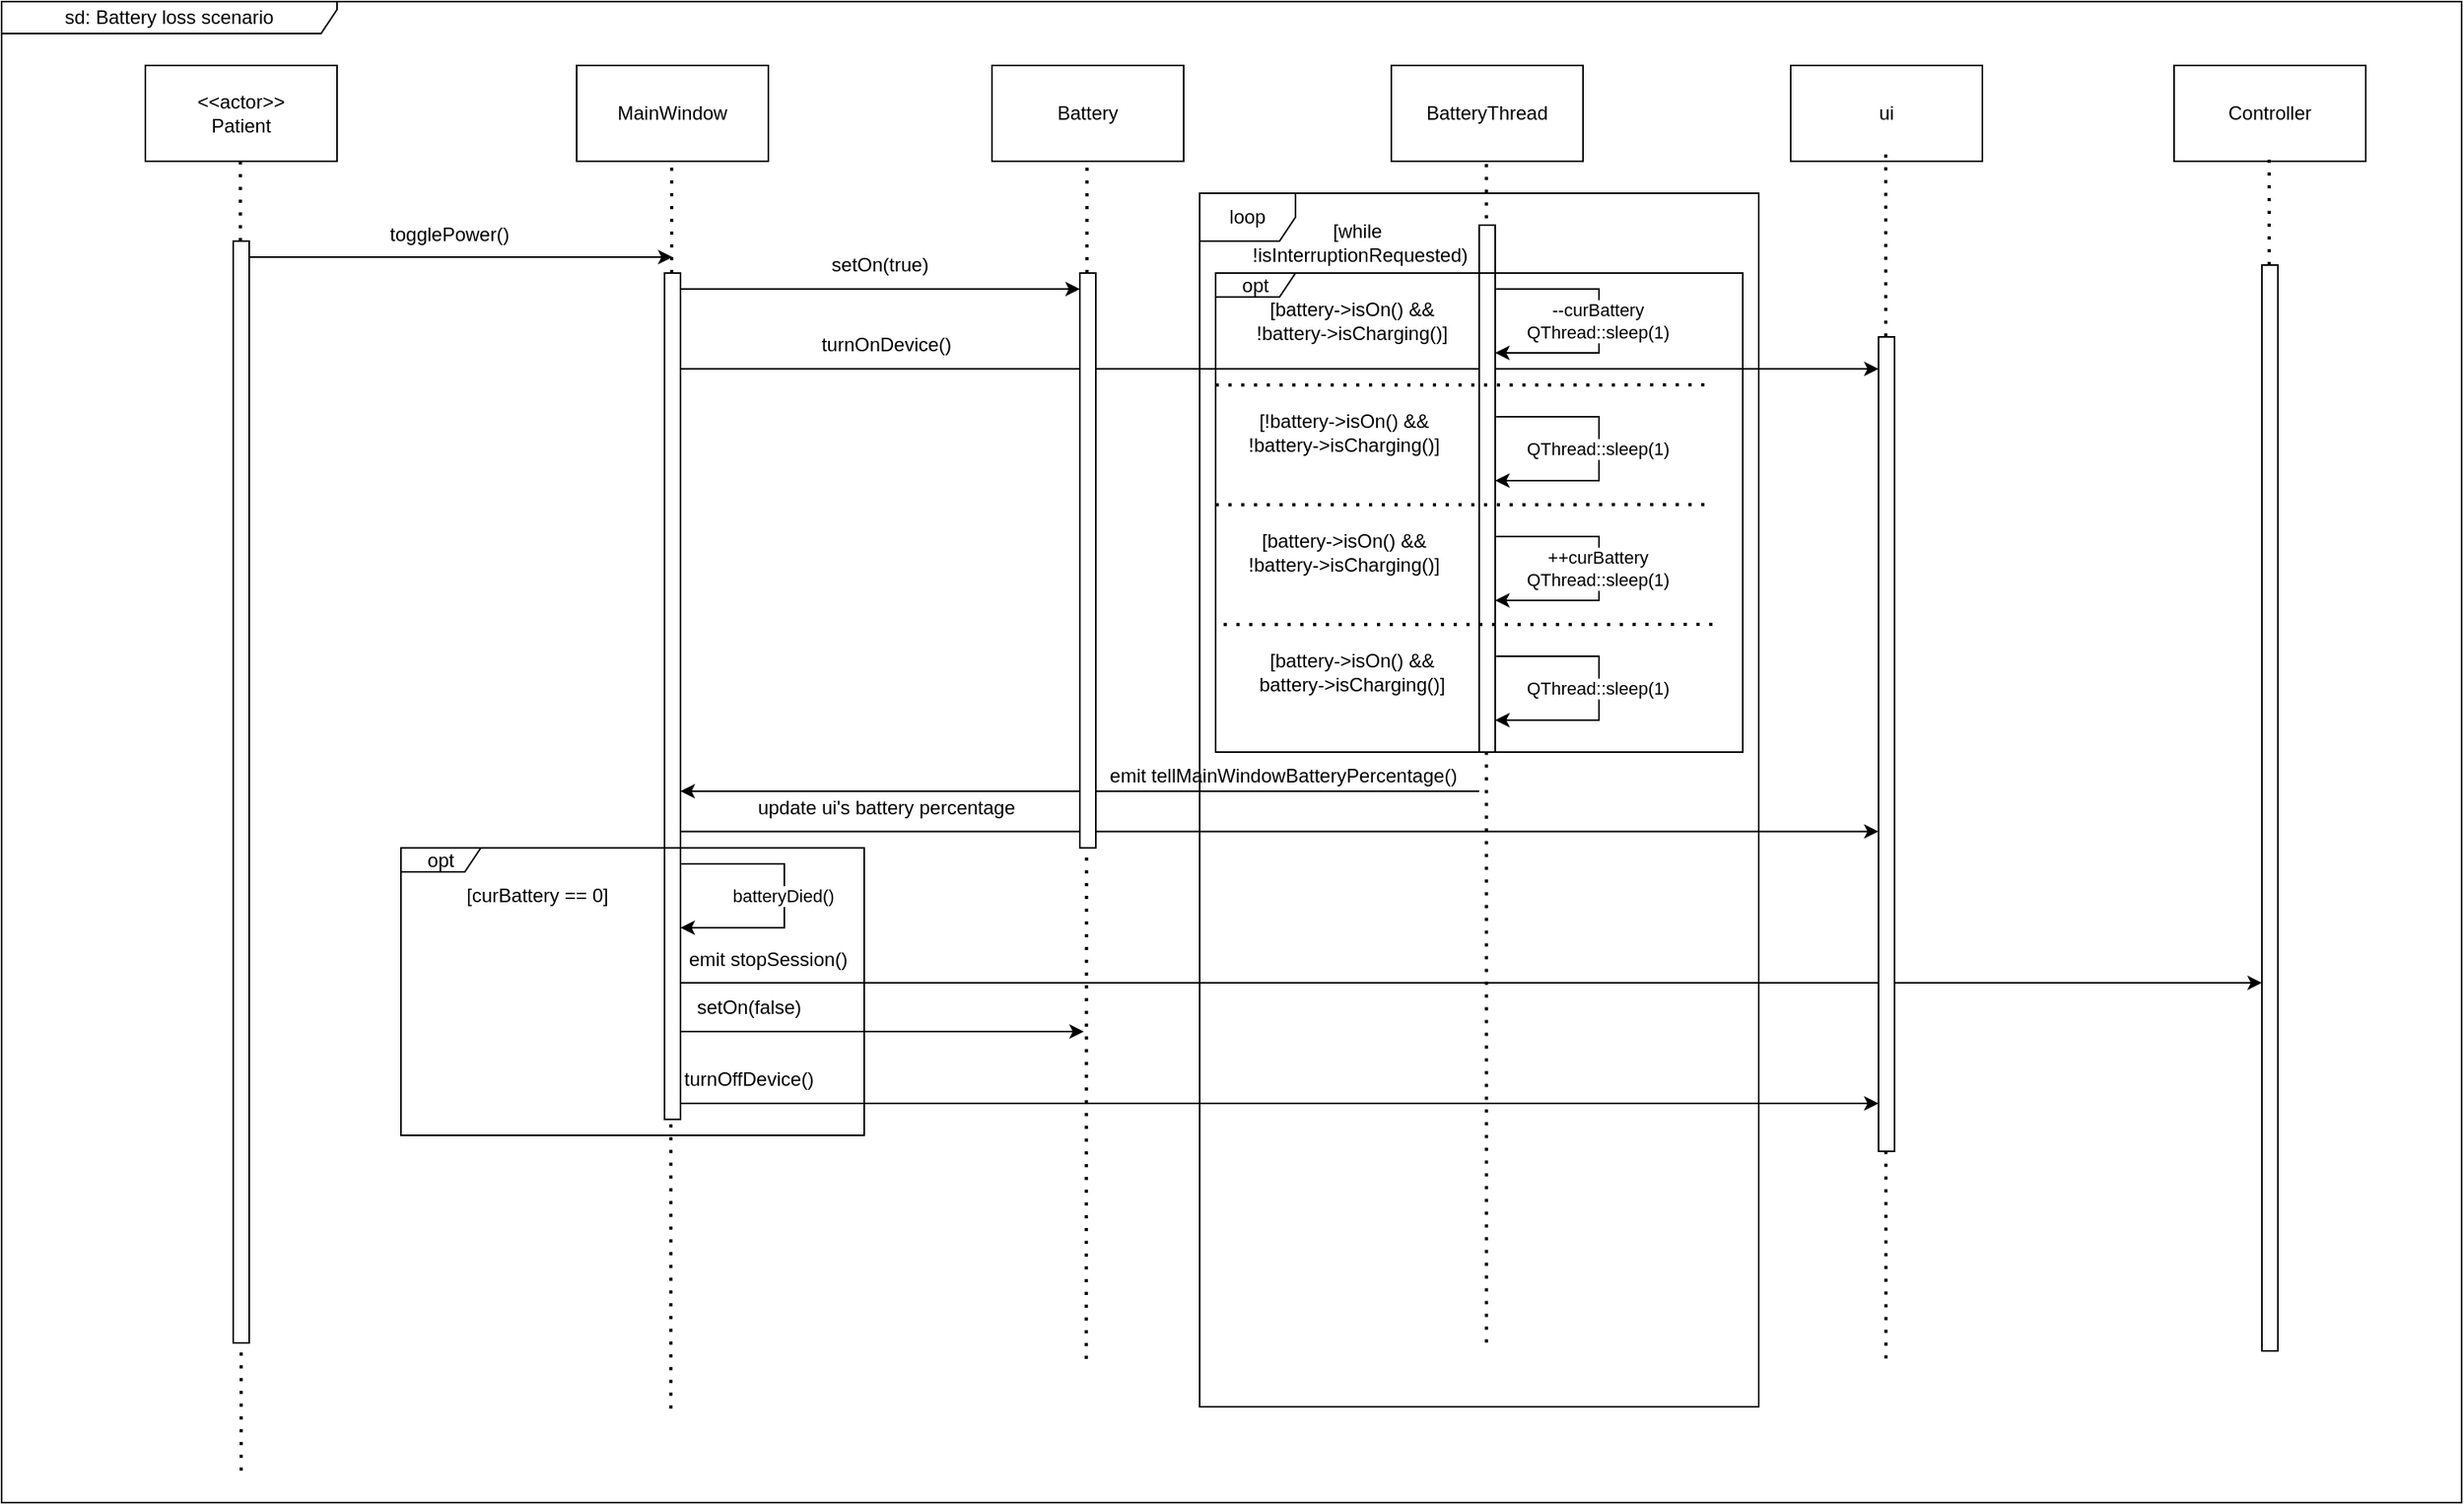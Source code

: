 <mxfile version="24.2.7" type="google">
  <diagram name="Page-1" id="Pp3dp0hjiWzJC5blz81p">
    <mxGraphModel grid="1" page="1" gridSize="10" guides="1" tooltips="1" connect="1" arrows="1" fold="1" pageScale="1" pageWidth="850" pageHeight="1100" math="0" shadow="0">
      <root>
        <mxCell id="0" />
        <mxCell id="1" parent="0" />
        <mxCell id="nUHMGRSw3D9uNfaupCia-26" value="" style="endArrow=none;html=1;rounded=0;endFill=0;startArrow=classic;startFill=1;" edge="1" parent="1" source="G-Ohc2frjf_JzHUirguH-4">
          <mxGeometry width="50" height="50" relative="1" as="geometry">
            <mxPoint x="470" y="574.47" as="sourcePoint" />
            <mxPoint x="725.0" y="574.47" as="targetPoint" />
          </mxGeometry>
        </mxCell>
        <mxCell id="nUHMGRSw3D9uNfaupCia-30" value="" style="endArrow=classic;html=1;rounded=0;endFill=1;" edge="1" parent="1" target="nUHMGRSw3D9uNfaupCia-33">
          <mxGeometry width="50" height="50" relative="1" as="geometry">
            <mxPoint x="223.89" y="599.69" as="sourcePoint" />
            <mxPoint x="970" y="599" as="targetPoint" />
          </mxGeometry>
        </mxCell>
        <mxCell id="nUHMGRSw3D9uNfaupCia-45" value="" style="endArrow=classic;html=1;rounded=0;endFill=1;" edge="1" parent="1" target="nUHMGRSw3D9uNfaupCia-42">
          <mxGeometry width="50" height="50" relative="1" as="geometry">
            <mxPoint x="222.5" y="694.47" as="sourcePoint" />
            <mxPoint x="477.5" y="694.47" as="targetPoint" />
          </mxGeometry>
        </mxCell>
        <mxCell id="nUHMGRSw3D9uNfaupCia-47" value="" style="endArrow=classic;html=1;rounded=0;endFill=1;" edge="1" parent="1">
          <mxGeometry width="50" height="50" relative="1" as="geometry">
            <mxPoint x="222.5" y="725" as="sourcePoint" />
            <mxPoint x="477.5" y="725" as="targetPoint" />
          </mxGeometry>
        </mxCell>
        <mxCell id="nUHMGRSw3D9uNfaupCia-49" value="" style="endArrow=classic;html=1;rounded=0;endFill=1;" edge="1" parent="1" target="nUHMGRSw3D9uNfaupCia-33">
          <mxGeometry width="50" height="50" relative="1" as="geometry">
            <mxPoint x="222.5" y="770" as="sourcePoint" />
            <mxPoint x="477.5" y="770" as="targetPoint" />
          </mxGeometry>
        </mxCell>
        <mxCell id="nUHMGRSw3D9uNfaupCia-51" value="" style="endArrow=classic;html=1;rounded=0;endFill=1;" edge="1" parent="1">
          <mxGeometry width="50" height="50" relative="1" as="geometry">
            <mxPoint x="222.5" y="310" as="sourcePoint" />
            <mxPoint x="975" y="310" as="targetPoint" />
          </mxGeometry>
        </mxCell>
        <mxCell id="dImlAvc4LoorAGt99MSI-1" value="MainWindow" style="rounded=0;whiteSpace=wrap;html=1;" vertex="1" parent="1">
          <mxGeometry x="160" y="120" width="120" height="60" as="geometry" />
        </mxCell>
        <mxCell id="dImlAvc4LoorAGt99MSI-2" value="ui" style="rounded=0;whiteSpace=wrap;html=1;" vertex="1" parent="1">
          <mxGeometry x="920" y="120" width="120" height="60" as="geometry" />
        </mxCell>
        <mxCell id="dImlAvc4LoorAGt99MSI-3" value="Battery" style="rounded=0;whiteSpace=wrap;html=1;" vertex="1" parent="1">
          <mxGeometry x="420" y="120" width="120" height="60" as="geometry" />
        </mxCell>
        <mxCell id="dImlAvc4LoorAGt99MSI-4" value="" style="endArrow=none;dashed=1;html=1;dashPattern=1 3;strokeWidth=2;rounded=0;" edge="1" parent="1" source="G-Ohc2frjf_JzHUirguH-4">
          <mxGeometry width="50" height="50" relative="1" as="geometry">
            <mxPoint x="219" y="961.176" as="sourcePoint" />
            <mxPoint x="219.5" y="180" as="targetPoint" />
          </mxGeometry>
        </mxCell>
        <mxCell id="dImlAvc4LoorAGt99MSI-5" value="" style="endArrow=none;dashed=1;html=1;dashPattern=1 3;strokeWidth=2;rounded=0;" edge="1" parent="1">
          <mxGeometry width="50" height="50" relative="1" as="geometry">
            <mxPoint x="479" y="930" as="sourcePoint" />
            <mxPoint x="479.5" y="180" as="targetPoint" />
          </mxGeometry>
        </mxCell>
        <mxCell id="dImlAvc4LoorAGt99MSI-7" value="&amp;lt;&amp;lt;actor&amp;gt;&amp;gt;&lt;div&gt;Patient&lt;/div&gt;" style="rounded=0;whiteSpace=wrap;html=1;" vertex="1" parent="1">
          <mxGeometry x="-110" y="120" width="120" height="60" as="geometry" />
        </mxCell>
        <mxCell id="dImlAvc4LoorAGt99MSI-8" value="" style="endArrow=none;dashed=1;html=1;dashPattern=1 3;strokeWidth=2;rounded=0;" edge="1" parent="1" source="dImlAvc4LoorAGt99MSI-49">
          <mxGeometry width="50" height="50" relative="1" as="geometry">
            <mxPoint x="-50" y="980" as="sourcePoint" />
            <mxPoint x="-50.5" y="180" as="targetPoint" />
          </mxGeometry>
        </mxCell>
        <mxCell id="dImlAvc4LoorAGt99MSI-9" value="" style="endArrow=classic;html=1;rounded=0;endFill=1;" edge="1" parent="1">
          <mxGeometry width="50" height="50" relative="1" as="geometry">
            <mxPoint x="-50" y="240" as="sourcePoint" />
            <mxPoint x="220" y="240" as="targetPoint" />
          </mxGeometry>
        </mxCell>
        <mxCell id="dImlAvc4LoorAGt99MSI-10" value="togglePower()" style="text;html=1;align=center;verticalAlign=middle;whiteSpace=wrap;rounded=0;" vertex="1" parent="1">
          <mxGeometry x="-17.5" y="211" width="195" height="30" as="geometry" />
        </mxCell>
        <mxCell id="dImlAvc4LoorAGt99MSI-11" value="setOn(true)" style="text;html=1;align=center;verticalAlign=middle;whiteSpace=wrap;rounded=0;" vertex="1" parent="1">
          <mxGeometry x="260" y="230" width="180" height="30" as="geometry" />
        </mxCell>
        <mxCell id="dImlAvc4LoorAGt99MSI-12" value="" style="endArrow=classic;html=1;rounded=0;endFill=1;" edge="1" parent="1">
          <mxGeometry width="50" height="50" relative="1" as="geometry">
            <mxPoint x="220" y="260" as="sourcePoint" />
            <mxPoint x="475.0" y="260" as="targetPoint" />
          </mxGeometry>
        </mxCell>
        <mxCell id="dImlAvc4LoorAGt99MSI-14" value="BatteryThread" style="rounded=0;whiteSpace=wrap;html=1;" vertex="1" parent="1">
          <mxGeometry x="670" y="120" width="120" height="60" as="geometry" />
        </mxCell>
        <mxCell id="dImlAvc4LoorAGt99MSI-15" value="" style="endArrow=none;dashed=1;html=1;dashPattern=1 3;strokeWidth=2;rounded=0;exitX=0.513;exitY=0.947;exitDx=0;exitDy=0;exitPerimeter=0;" edge="1" parent="1" source="nUHMGRSw3D9uNfaupCia-2">
          <mxGeometry width="50" height="50" relative="1" as="geometry">
            <mxPoint x="720" y="1000" as="sourcePoint" />
            <mxPoint x="729.5" y="180" as="targetPoint" />
          </mxGeometry>
        </mxCell>
        <mxCell id="dImlAvc4LoorAGt99MSI-48" value="" style="endArrow=none;dashed=1;html=1;dashPattern=1 3;strokeWidth=2;rounded=0;" edge="1" parent="1" target="dImlAvc4LoorAGt99MSI-49">
          <mxGeometry width="50" height="50" relative="1" as="geometry">
            <mxPoint x="-50" y="1000" as="sourcePoint" />
            <mxPoint x="-50.5" y="180" as="targetPoint" />
          </mxGeometry>
        </mxCell>
        <mxCell id="dImlAvc4LoorAGt99MSI-49" value="" style="html=1;points=[[0,0,0,0,5],[0,1,0,0,-5],[1,0,0,0,5],[1,1,0,0,-5]];perimeter=orthogonalPerimeter;outlineConnect=0;targetShapes=umlLifeline;portConstraint=eastwest;newEdgeStyle={&quot;curved&quot;:0,&quot;rounded&quot;:0};" vertex="1" parent="1">
          <mxGeometry x="-55" y="230" width="10" height="690" as="geometry" />
        </mxCell>
        <mxCell id="G-Ohc2frjf_JzHUirguH-5" value="" style="endArrow=none;dashed=1;html=1;dashPattern=1 3;strokeWidth=2;rounded=0;" edge="1" parent="1" target="G-Ohc2frjf_JzHUirguH-4">
          <mxGeometry width="50" height="50" relative="1" as="geometry">
            <mxPoint x="219" y="961.176" as="sourcePoint" />
            <mxPoint x="219.5" y="180" as="targetPoint" />
          </mxGeometry>
        </mxCell>
        <mxCell id="G-Ohc2frjf_JzHUirguH-4" value="" style="html=1;points=[[0,0,0,0,5],[0,1,0,0,-5],[1,0,0,0,5],[1,1,0,0,-5]];perimeter=orthogonalPerimeter;outlineConnect=0;targetShapes=umlLifeline;portConstraint=eastwest;newEdgeStyle={&quot;curved&quot;:0,&quot;rounded&quot;:0};" vertex="1" parent="1">
          <mxGeometry x="215" y="250" width="10" height="530" as="geometry" />
        </mxCell>
        <mxCell id="G-Ohc2frjf_JzHUirguH-6" value="" style="html=1;points=[[0,0,0,0,5],[0,1,0,0,-5],[1,0,0,0,5],[1,1,0,0,-5]];perimeter=orthogonalPerimeter;outlineConnect=0;targetShapes=umlLifeline;portConstraint=eastwest;newEdgeStyle={&quot;curved&quot;:0,&quot;rounded&quot;:0};" vertex="1" parent="1">
          <mxGeometry x="725" y="220" width="10" height="330" as="geometry" />
        </mxCell>
        <mxCell id="G-Ohc2frjf_JzHUirguH-8" value="" style="html=1;points=[[0,0,0,0,5],[0,1,0,0,-5],[1,0,0,0,5],[1,1,0,0,-5]];perimeter=orthogonalPerimeter;outlineConnect=0;targetShapes=umlLifeline;portConstraint=eastwest;newEdgeStyle={&quot;curved&quot;:0,&quot;rounded&quot;:0};" vertex="1" parent="1">
          <mxGeometry x="475" y="250" width="10" height="360" as="geometry" />
        </mxCell>
        <mxCell id="nUHMGRSw3D9uNfaupCia-1" value="sd: Battery loss scenario" style="shape=umlFrame;whiteSpace=wrap;html=1;pointerEvents=0;width=210;height=20;" vertex="1" parent="1">
          <mxGeometry x="-200" y="80" width="1540" height="940" as="geometry" />
        </mxCell>
        <mxCell id="nUHMGRSw3D9uNfaupCia-2" value="loop" style="shape=umlFrame;whiteSpace=wrap;html=1;pointerEvents=0;" vertex="1" parent="1">
          <mxGeometry x="550" y="200" width="350" height="760" as="geometry" />
        </mxCell>
        <mxCell id="nUHMGRSw3D9uNfaupCia-3" value="[while&amp;nbsp;&lt;div&gt;!isInterruptionRequested)&lt;/div&gt;" style="text;html=1;align=center;verticalAlign=middle;resizable=0;points=[];autosize=1;strokeColor=none;fillColor=none;" vertex="1" parent="1">
          <mxGeometry x="570" y="211" width="160" height="40" as="geometry" />
        </mxCell>
        <mxCell id="nUHMGRSw3D9uNfaupCia-4" value="" style="endArrow=classic;html=1;rounded=0;edgeStyle=orthogonalEdgeStyle;exitX=1.062;exitY=0.507;exitDx=0;exitDy=0;exitPerimeter=0;" edge="1" parent="1">
          <mxGeometry width="50" height="50" relative="1" as="geometry">
            <mxPoint x="735.62" y="260.0" as="sourcePoint" />
            <mxPoint x="735" y="300" as="targetPoint" />
            <Array as="points">
              <mxPoint x="800" y="260" />
              <mxPoint x="800" y="300" />
              <mxPoint x="735" y="300" />
            </Array>
          </mxGeometry>
        </mxCell>
        <mxCell id="nUHMGRSw3D9uNfaupCia-5" value="--curBattery&lt;div&gt;QThread::sleep(1)&lt;/div&gt;" style="edgeLabel;html=1;align=center;verticalAlign=middle;resizable=0;points=[];" connectable="0" vertex="1" parent="nUHMGRSw3D9uNfaupCia-4">
          <mxGeometry x="-0.191" y="-1" relative="1" as="geometry">
            <mxPoint y="16" as="offset" />
          </mxGeometry>
        </mxCell>
        <mxCell id="nUHMGRSw3D9uNfaupCia-7" value="opt" style="shape=umlFrame;whiteSpace=wrap;html=1;pointerEvents=0;width=50;height=15;" vertex="1" parent="1">
          <mxGeometry x="560" y="250" width="330" height="300" as="geometry" />
        </mxCell>
        <mxCell id="nUHMGRSw3D9uNfaupCia-8" value="" style="endArrow=none;dashed=1;html=1;dashPattern=1 3;strokeWidth=2;rounded=0;exitX=0.349;exitY=0.005;exitDx=0;exitDy=0;exitPerimeter=0;" edge="1" parent="1">
          <mxGeometry width="50" height="50" relative="1" as="geometry">
            <mxPoint x="560" y="320.16" as="sourcePoint" />
            <mxPoint x="870" y="320" as="targetPoint" />
            <Array as="points">
              <mxPoint x="733" y="320.16" />
            </Array>
          </mxGeometry>
        </mxCell>
        <mxCell id="nUHMGRSw3D9uNfaupCia-12" value="[battery-&amp;gt;isOn() &amp;amp;&amp;amp;&lt;div&gt;!battery-&amp;gt;isCharging()]&lt;/div&gt;" style="text;html=1;align=center;verticalAlign=middle;resizable=0;points=[];autosize=1;strokeColor=none;fillColor=none;" vertex="1" parent="1">
          <mxGeometry x="575" y="260" width="140" height="40" as="geometry" />
        </mxCell>
        <mxCell id="nUHMGRSw3D9uNfaupCia-13" value="[!battery-&amp;gt;isOn() &amp;amp;&amp;amp;&lt;div&gt;!battery-&amp;gt;isCharging()]&lt;/div&gt;" style="text;html=1;align=center;verticalAlign=middle;resizable=0;points=[];autosize=1;strokeColor=none;fillColor=none;" vertex="1" parent="1">
          <mxGeometry x="570" y="330" width="140" height="40" as="geometry" />
        </mxCell>
        <mxCell id="nUHMGRSw3D9uNfaupCia-14" value="" style="endArrow=classic;html=1;rounded=0;edgeStyle=orthogonalEdgeStyle;exitX=1.062;exitY=0.507;exitDx=0;exitDy=0;exitPerimeter=0;" edge="1" parent="1">
          <mxGeometry width="50" height="50" relative="1" as="geometry">
            <mxPoint x="735.62" y="340.0" as="sourcePoint" />
            <mxPoint x="735" y="380" as="targetPoint" />
            <Array as="points">
              <mxPoint x="800" y="340" />
              <mxPoint x="800" y="380" />
              <mxPoint x="735" y="380" />
            </Array>
          </mxGeometry>
        </mxCell>
        <mxCell id="nUHMGRSw3D9uNfaupCia-15" value="&lt;div&gt;QThread::sleep(1)&lt;/div&gt;" style="edgeLabel;html=1;align=center;verticalAlign=middle;resizable=0;points=[];" connectable="0" vertex="1" parent="nUHMGRSw3D9uNfaupCia-14">
          <mxGeometry x="-0.191" y="-1" relative="1" as="geometry">
            <mxPoint y="16" as="offset" />
          </mxGeometry>
        </mxCell>
        <mxCell id="nUHMGRSw3D9uNfaupCia-16" value="" style="endArrow=none;dashed=1;html=1;dashPattern=1 3;strokeWidth=2;rounded=0;exitX=0.349;exitY=0.005;exitDx=0;exitDy=0;exitPerimeter=0;" edge="1" parent="1">
          <mxGeometry width="50" height="50" relative="1" as="geometry">
            <mxPoint x="560" y="395.13" as="sourcePoint" />
            <mxPoint x="870" y="394.97" as="targetPoint" />
            <Array as="points">
              <mxPoint x="733" y="395.13" />
            </Array>
          </mxGeometry>
        </mxCell>
        <mxCell id="nUHMGRSw3D9uNfaupCia-17" value="[battery-&amp;gt;isOn() &amp;amp;&amp;amp;&lt;div&gt;!battery-&amp;gt;isCharging()]&lt;/div&gt;" style="text;html=1;align=center;verticalAlign=middle;resizable=0;points=[];autosize=1;strokeColor=none;fillColor=none;" vertex="1" parent="1">
          <mxGeometry x="570" y="404.97" width="140" height="40" as="geometry" />
        </mxCell>
        <mxCell id="nUHMGRSw3D9uNfaupCia-18" value="" style="endArrow=classic;html=1;rounded=0;edgeStyle=orthogonalEdgeStyle;exitX=1.062;exitY=0.507;exitDx=0;exitDy=0;exitPerimeter=0;" edge="1" parent="1">
          <mxGeometry width="50" height="50" relative="1" as="geometry">
            <mxPoint x="735.62" y="414.97" as="sourcePoint" />
            <mxPoint x="735" y="454.97" as="targetPoint" />
            <Array as="points">
              <mxPoint x="800" y="414.97" />
              <mxPoint x="800" y="454.97" />
              <mxPoint x="735" y="454.97" />
            </Array>
          </mxGeometry>
        </mxCell>
        <mxCell id="nUHMGRSw3D9uNfaupCia-19" value="&lt;div&gt;++curBattery&lt;/div&gt;&lt;div&gt;QThread::sleep(1)&lt;/div&gt;" style="edgeLabel;html=1;align=center;verticalAlign=middle;resizable=0;points=[];" connectable="0" vertex="1" parent="nUHMGRSw3D9uNfaupCia-18">
          <mxGeometry x="-0.191" y="-1" relative="1" as="geometry">
            <mxPoint y="16" as="offset" />
          </mxGeometry>
        </mxCell>
        <mxCell id="nUHMGRSw3D9uNfaupCia-20" value="" style="endArrow=none;dashed=1;html=1;dashPattern=1 3;strokeWidth=2;rounded=0;exitX=0.349;exitY=0.005;exitDx=0;exitDy=0;exitPerimeter=0;" edge="1" parent="1">
          <mxGeometry width="50" height="50" relative="1" as="geometry">
            <mxPoint x="565" y="470.16" as="sourcePoint" />
            <mxPoint x="875" y="470" as="targetPoint" />
            <Array as="points">
              <mxPoint x="738" y="470.16" />
            </Array>
          </mxGeometry>
        </mxCell>
        <mxCell id="nUHMGRSw3D9uNfaupCia-21" value="[battery-&amp;gt;isOn() &amp;amp;&amp;amp;&lt;div&gt;battery-&amp;gt;isCharging()]&lt;/div&gt;" style="text;html=1;align=center;verticalAlign=middle;resizable=0;points=[];autosize=1;strokeColor=none;fillColor=none;" vertex="1" parent="1">
          <mxGeometry x="575" y="480" width="140" height="40" as="geometry" />
        </mxCell>
        <mxCell id="nUHMGRSw3D9uNfaupCia-22" value="" style="endArrow=classic;html=1;rounded=0;edgeStyle=orthogonalEdgeStyle;exitX=1.062;exitY=0.507;exitDx=0;exitDy=0;exitPerimeter=0;" edge="1" parent="1">
          <mxGeometry width="50" height="50" relative="1" as="geometry">
            <mxPoint x="735.62" y="490.0" as="sourcePoint" />
            <mxPoint x="735" y="530" as="targetPoint" />
            <Array as="points">
              <mxPoint x="800" y="490" />
              <mxPoint x="800" y="530" />
              <mxPoint x="735" y="530" />
            </Array>
          </mxGeometry>
        </mxCell>
        <mxCell id="nUHMGRSw3D9uNfaupCia-23" value="&lt;div&gt;QThread::sleep(1)&lt;/div&gt;" style="edgeLabel;html=1;align=center;verticalAlign=middle;resizable=0;points=[];" connectable="0" vertex="1" parent="nUHMGRSw3D9uNfaupCia-22">
          <mxGeometry x="-0.191" y="-1" relative="1" as="geometry">
            <mxPoint y="16" as="offset" />
          </mxGeometry>
        </mxCell>
        <mxCell id="nUHMGRSw3D9uNfaupCia-27" value="emit tellMainWindowBatteryPercentage()" style="text;html=1;align=center;verticalAlign=middle;whiteSpace=wrap;rounded=0;" vertex="1" parent="1">
          <mxGeometry x="490" y="550" width="225" height="30" as="geometry" />
        </mxCell>
        <mxCell id="nUHMGRSw3D9uNfaupCia-29" value="update ui&#39;s battery percentage" style="text;html=1;align=center;verticalAlign=middle;whiteSpace=wrap;rounded=0;" vertex="1" parent="1">
          <mxGeometry x="263.89" y="569.69" width="180" height="30" as="geometry" />
        </mxCell>
        <mxCell id="nUHMGRSw3D9uNfaupCia-32" value="" style="endArrow=none;dashed=1;html=1;dashPattern=1 3;strokeWidth=2;rounded=0;exitX=0.766;exitY=0.904;exitDx=0;exitDy=0;exitPerimeter=0;" edge="1" parent="1" source="nUHMGRSw3D9uNfaupCia-1">
          <mxGeometry width="50" height="50" relative="1" as="geometry">
            <mxPoint x="979" y="956.176" as="sourcePoint" />
            <mxPoint x="979.5" y="175" as="targetPoint" />
          </mxGeometry>
        </mxCell>
        <mxCell id="nUHMGRSw3D9uNfaupCia-33" value="" style="html=1;points=[[0,0,0,0,5],[0,1,0,0,-5],[1,0,0,0,5],[1,1,0,0,-5]];perimeter=orthogonalPerimeter;outlineConnect=0;targetShapes=umlLifeline;portConstraint=eastwest;newEdgeStyle={&quot;curved&quot;:0,&quot;rounded&quot;:0};" vertex="1" parent="1">
          <mxGeometry x="975" y="290" width="10" height="510" as="geometry" />
        </mxCell>
        <mxCell id="nUHMGRSw3D9uNfaupCia-34" value="" style="endArrow=classic;html=1;rounded=0;edgeStyle=orthogonalEdgeStyle;exitX=1.062;exitY=0.507;exitDx=0;exitDy=0;exitPerimeter=0;" edge="1" parent="1">
          <mxGeometry width="50" height="50" relative="1" as="geometry">
            <mxPoint x="225.62" y="620.0" as="sourcePoint" />
            <mxPoint x="225" y="660" as="targetPoint" />
            <Array as="points">
              <mxPoint x="290" y="620" />
              <mxPoint x="290" y="660" />
              <mxPoint x="225" y="660" />
            </Array>
          </mxGeometry>
        </mxCell>
        <mxCell id="nUHMGRSw3D9uNfaupCia-35" value="batteryDied()" style="edgeLabel;html=1;align=center;verticalAlign=middle;resizable=0;points=[];" connectable="0" vertex="1" parent="nUHMGRSw3D9uNfaupCia-34">
          <mxGeometry x="-0.191" y="-1" relative="1" as="geometry">
            <mxPoint y="16" as="offset" />
          </mxGeometry>
        </mxCell>
        <mxCell id="nUHMGRSw3D9uNfaupCia-36" value="opt" style="shape=umlFrame;whiteSpace=wrap;html=1;pointerEvents=0;width=50;height=15;" vertex="1" parent="1">
          <mxGeometry x="50" y="610" width="290" height="180" as="geometry" />
        </mxCell>
        <mxCell id="nUHMGRSw3D9uNfaupCia-37" value="[curBattery == 0]" style="text;html=1;align=center;verticalAlign=middle;resizable=0;points=[];autosize=1;strokeColor=none;fillColor=none;" vertex="1" parent="1">
          <mxGeometry x="80" y="625" width="110" height="30" as="geometry" />
        </mxCell>
        <mxCell id="nUHMGRSw3D9uNfaupCia-40" value="Controller" style="rounded=0;whiteSpace=wrap;html=1;" vertex="1" parent="1">
          <mxGeometry x="1160" y="120" width="120" height="60" as="geometry" />
        </mxCell>
        <mxCell id="nUHMGRSw3D9uNfaupCia-41" value="" style="endArrow=none;dashed=1;html=1;dashPattern=1 3;strokeWidth=2;rounded=0;" edge="1" parent="1" source="nUHMGRSw3D9uNfaupCia-42">
          <mxGeometry width="50" height="50" relative="1" as="geometry">
            <mxPoint x="1219" y="956.176" as="sourcePoint" />
            <mxPoint x="1219.5" y="175" as="targetPoint" />
          </mxGeometry>
        </mxCell>
        <mxCell id="nUHMGRSw3D9uNfaupCia-42" value="" style="html=1;points=[[0,0,0,0,5],[0,1,0,0,-5],[1,0,0,0,5],[1,1,0,0,-5]];perimeter=orthogonalPerimeter;outlineConnect=0;targetShapes=umlLifeline;portConstraint=eastwest;newEdgeStyle={&quot;curved&quot;:0,&quot;rounded&quot;:0};" vertex="1" parent="1">
          <mxGeometry x="1215" y="245" width="10" height="680" as="geometry" />
        </mxCell>
        <mxCell id="nUHMGRSw3D9uNfaupCia-44" value="emit stopSession()" style="text;html=1;align=center;verticalAlign=middle;whiteSpace=wrap;rounded=0;" vertex="1" parent="1">
          <mxGeometry x="190" y="665" width="180" height="30" as="geometry" />
        </mxCell>
        <mxCell id="nUHMGRSw3D9uNfaupCia-46" value="setOn(false)" style="text;html=1;align=center;verticalAlign=middle;whiteSpace=wrap;rounded=0;" vertex="1" parent="1">
          <mxGeometry x="177.5" y="695" width="180" height="30" as="geometry" />
        </mxCell>
        <mxCell id="nUHMGRSw3D9uNfaupCia-48" value="turnOffDevice()" style="text;html=1;align=center;verticalAlign=middle;whiteSpace=wrap;rounded=0;" vertex="1" parent="1">
          <mxGeometry x="177.5" y="740" width="180" height="30" as="geometry" />
        </mxCell>
        <mxCell id="nUHMGRSw3D9uNfaupCia-50" value="turnOnDevice()" style="text;html=1;align=center;verticalAlign=middle;whiteSpace=wrap;rounded=0;" vertex="1" parent="1">
          <mxGeometry x="263.89" y="280" width="180" height="30" as="geometry" />
        </mxCell>
      </root>
    </mxGraphModel>
  </diagram>
</mxfile>
